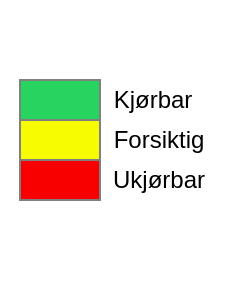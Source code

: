 <mxfile version="26.1.1">
  <diagram name="Page-1" id="K_oM_3QEhF43Xw7bgKsz">
    <mxGraphModel dx="324" dy="209" grid="1" gridSize="10" guides="1" tooltips="1" connect="1" arrows="1" fold="1" page="1" pageScale="1" pageWidth="850" pageHeight="1100" math="0" shadow="0">
      <root>
        <mxCell id="0" />
        <mxCell id="1" parent="0" />
        <mxCell id="xFmcri-JAPDj5g8B1ajq-1" value="" style="rounded=0;whiteSpace=wrap;html=1;strokeColor=none;" parent="1" vertex="1">
          <mxGeometry x="390" y="320" width="120" height="140" as="geometry" />
        </mxCell>
        <mxCell id="xFmcri-JAPDj5g8B1ajq-2" value="" style="rounded=0;whiteSpace=wrap;html=1;fillColor=#28D460;fontColor=#ffffff;strokeColor=#808080;perimeterSpacing=1;" parent="1" vertex="1">
          <mxGeometry x="400" y="360" width="40" height="20" as="geometry" />
        </mxCell>
        <mxCell id="xFmcri-JAPDj5g8B1ajq-3" value="" style="rounded=0;whiteSpace=wrap;html=1;fillColor=#F8FC00;fontColor=#000000;strokeColor=#808080;" parent="1" vertex="1">
          <mxGeometry x="400" y="380" width="40" height="20" as="geometry" />
        </mxCell>
        <mxCell id="xFmcri-JAPDj5g8B1ajq-4" value="" style="rounded=0;whiteSpace=wrap;html=1;fillColor=#F80000;fontColor=#ffffff;strokeColor=#808080;" parent="1" vertex="1">
          <mxGeometry x="400" y="400" width="40" height="20" as="geometry" />
        </mxCell>
        <mxCell id="xFmcri-JAPDj5g8B1ajq-5" value="Kjørbar" style="text;html=1;align=center;verticalAlign=middle;whiteSpace=wrap;rounded=0;" parent="1" vertex="1">
          <mxGeometry x="447.5" y="355" width="37" height="30" as="geometry" />
        </mxCell>
        <mxCell id="xFmcri-JAPDj5g8B1ajq-6" value="Forsiktig" style="text;html=1;align=center;verticalAlign=middle;whiteSpace=wrap;rounded=0;" parent="1" vertex="1">
          <mxGeometry x="447.5" y="375" width="42.5" height="30" as="geometry" />
        </mxCell>
        <mxCell id="xFmcri-JAPDj5g8B1ajq-7" value="Ukjørbar" style="text;html=1;align=center;verticalAlign=middle;whiteSpace=wrap;rounded=0;" parent="1" vertex="1">
          <mxGeometry x="447.5" y="395" width="42.5" height="30" as="geometry" />
        </mxCell>
      </root>
    </mxGraphModel>
  </diagram>
</mxfile>

